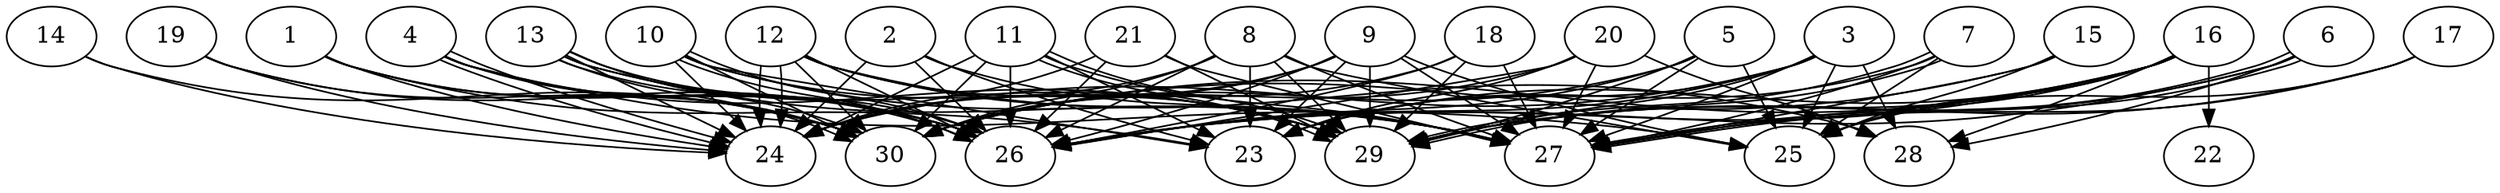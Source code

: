 // DAG automatically generated by daggen at Thu Oct  3 14:04:18 2019
// ./daggen --dot -n 30 --ccr 0.5 --fat 0.9 --regular 0.9 --density 0.9 --mindata 5242880 --maxdata 52428800 
digraph G {
  1 [size="23447552", alpha="0.06", expect_size="11723776"] 
  1 -> 23 [size ="11723776"]
  1 -> 24 [size ="11723776"]
  1 -> 26 [size ="11723776"]
  1 -> 30 [size ="11723776"]
  2 [size="53405696", alpha="0.14", expect_size="26702848"] 
  2 -> 23 [size ="26702848"]
  2 -> 24 [size ="26702848"]
  2 -> 26 [size ="26702848"]
  2 -> 27 [size ="26702848"]
  3 [size="17672192", alpha="0.06", expect_size="8836096"] 
  3 -> 23 [size ="8836096"]
  3 -> 24 [size ="8836096"]
  3 -> 25 [size ="8836096"]
  3 -> 26 [size ="8836096"]
  3 -> 27 [size ="8836096"]
  3 -> 28 [size ="8836096"]
  3 -> 29 [size ="8836096"]
  4 [size="54206464", alpha="0.10", expect_size="27103232"] 
  4 -> 24 [size ="27103232"]
  4 -> 24 [size ="27103232"]
  4 -> 25 [size ="27103232"]
  4 -> 26 [size ="27103232"]
  4 -> 29 [size ="27103232"]
  4 -> 30 [size ="27103232"]
  5 [size="35278848", alpha="0.10", expect_size="17639424"] 
  5 -> 25 [size ="17639424"]
  5 -> 26 [size ="17639424"]
  5 -> 27 [size ="17639424"]
  5 -> 29 [size ="17639424"]
  5 -> 30 [size ="17639424"]
  6 [size="61470720", alpha="0.03", expect_size="30735360"] 
  6 -> 26 [size ="30735360"]
  6 -> 27 [size ="30735360"]
  6 -> 27 [size ="30735360"]
  6 -> 28 [size ="30735360"]
  6 -> 29 [size ="30735360"]
  7 [size="50649088", alpha="0.05", expect_size="25324544"] 
  7 -> 23 [size ="25324544"]
  7 -> 25 [size ="25324544"]
  7 -> 27 [size ="25324544"]
  7 -> 29 [size ="25324544"]
  7 -> 29 [size ="25324544"]
  8 [size="65538048", alpha="0.20", expect_size="32769024"] 
  8 -> 23 [size ="32769024"]
  8 -> 24 [size ="32769024"]
  8 -> 25 [size ="32769024"]
  8 -> 26 [size ="32769024"]
  8 -> 27 [size ="32769024"]
  8 -> 29 [size ="32769024"]
  8 -> 30 [size ="32769024"]
  9 [size="87920640", alpha="0.17", expect_size="43960320"] 
  9 -> 23 [size ="43960320"]
  9 -> 24 [size ="43960320"]
  9 -> 25 [size ="43960320"]
  9 -> 26 [size ="43960320"]
  9 -> 27 [size ="43960320"]
  9 -> 29 [size ="43960320"]
  9 -> 30 [size ="43960320"]
  10 [size="80922624", alpha="0.08", expect_size="40461312"] 
  10 -> 23 [size ="40461312"]
  10 -> 24 [size ="40461312"]
  10 -> 26 [size ="40461312"]
  10 -> 26 [size ="40461312"]
  10 -> 27 [size ="40461312"]
  10 -> 29 [size ="40461312"]
  10 -> 30 [size ="40461312"]
  11 [size="22933504", alpha="0.12", expect_size="11466752"] 
  11 -> 23 [size ="11466752"]
  11 -> 24 [size ="11466752"]
  11 -> 26 [size ="11466752"]
  11 -> 27 [size ="11466752"]
  11 -> 29 [size ="11466752"]
  11 -> 29 [size ="11466752"]
  11 -> 30 [size ="11466752"]
  12 [size="49408000", alpha="0.08", expect_size="24704000"] 
  12 -> 24 [size ="24704000"]
  12 -> 24 [size ="24704000"]
  12 -> 26 [size ="24704000"]
  12 -> 27 [size ="24704000"]
  12 -> 28 [size ="24704000"]
  12 -> 29 [size ="24704000"]
  12 -> 30 [size ="24704000"]
  13 [size="22468608", alpha="0.01", expect_size="11234304"] 
  13 -> 24 [size ="11234304"]
  13 -> 26 [size ="11234304"]
  13 -> 26 [size ="11234304"]
  13 -> 27 [size ="11234304"]
  13 -> 29 [size ="11234304"]
  13 -> 30 [size ="11234304"]
  13 -> 30 [size ="11234304"]
  14 [size="51499008", alpha="0.09", expect_size="25749504"] 
  14 -> 24 [size ="25749504"]
  14 -> 30 [size ="25749504"]
  15 [size="100839424", alpha="0.09", expect_size="50419712"] 
  15 -> 25 [size ="50419712"]
  15 -> 27 [size ="50419712"]
  15 -> 30 [size ="50419712"]
  16 [size="54822912", alpha="0.19", expect_size="27411456"] 
  16 -> 22 [size ="27411456"]
  16 -> 23 [size ="27411456"]
  16 -> 25 [size ="27411456"]
  16 -> 26 [size ="27411456"]
  16 -> 27 [size ="27411456"]
  16 -> 28 [size ="27411456"]
  16 -> 29 [size ="27411456"]
  16 -> 30 [size ="27411456"]
  17 [size="67145728", alpha="0.17", expect_size="33572864"] 
  17 -> 25 [size ="33572864"]
  17 -> 27 [size ="33572864"]
  17 -> 29 [size ="33572864"]
  18 [size="89522176", alpha="0.01", expect_size="44761088"] 
  18 -> 26 [size ="44761088"]
  18 -> 27 [size ="44761088"]
  18 -> 29 [size ="44761088"]
  18 -> 30 [size ="44761088"]
  19 [size="88338432", alpha="0.04", expect_size="44169216"] 
  19 -> 24 [size ="44169216"]
  19 -> 26 [size ="44169216"]
  19 -> 30 [size ="44169216"]
  20 [size="72882176", alpha="0.05", expect_size="36441088"] 
  20 -> 23 [size ="36441088"]
  20 -> 26 [size ="36441088"]
  20 -> 27 [size ="36441088"]
  20 -> 28 [size ="36441088"]
  20 -> 30 [size ="36441088"]
  21 [size="15503360", alpha="0.08", expect_size="7751680"] 
  21 -> 24 [size ="7751680"]
  21 -> 26 [size ="7751680"]
  21 -> 27 [size ="7751680"]
  21 -> 29 [size ="7751680"]
  22 [size="71227392", alpha="0.20", expect_size="35613696"] 
  23 [size="14667776", alpha="0.13", expect_size="7333888"] 
  24 [size="19838976", alpha="0.16", expect_size="9919488"] 
  25 [size="63852544", alpha="0.04", expect_size="31926272"] 
  26 [size="14020608", alpha="0.03", expect_size="7010304"] 
  27 [size="103743488", alpha="0.10", expect_size="51871744"] 
  28 [size="89251840", alpha="0.10", expect_size="44625920"] 
  29 [size="94089216", alpha="0.05", expect_size="47044608"] 
  30 [size="20633600", alpha="0.15", expect_size="10316800"] 
}
